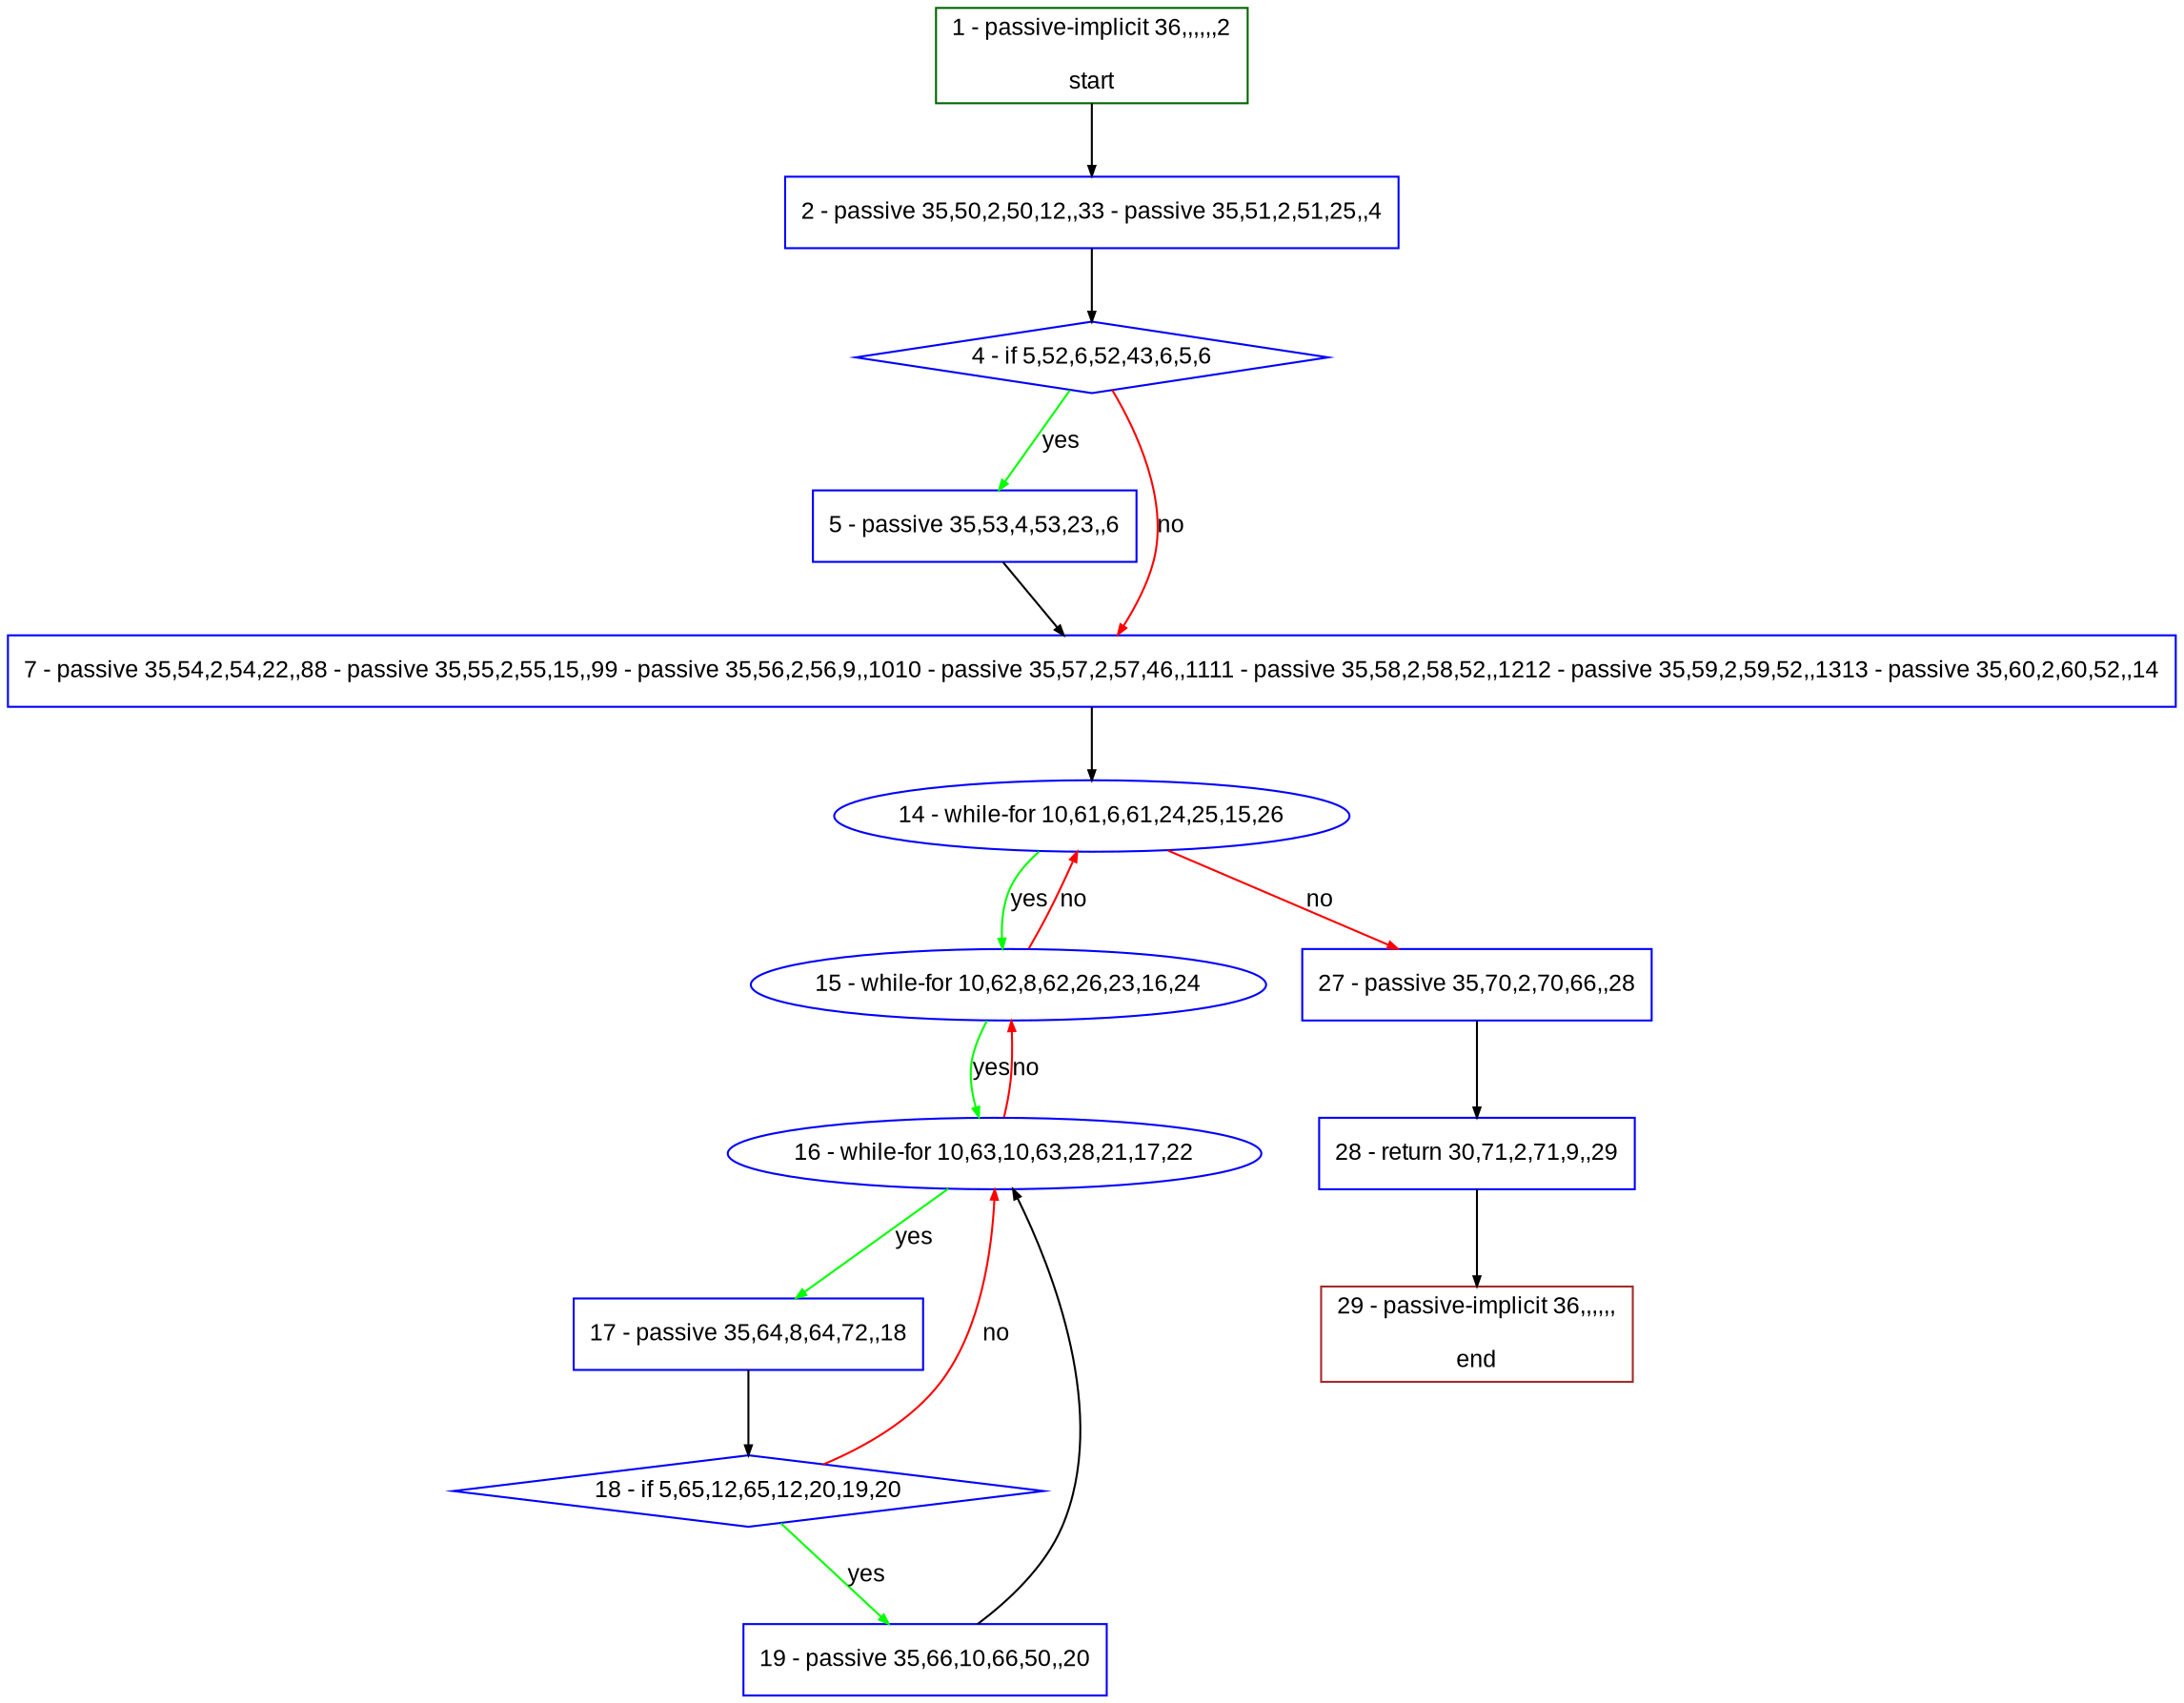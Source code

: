 digraph "" {
  graph [pack="true", label="", fontsize="12", packmode="clust", fontname="Arial", fillcolor="#FFFFCC", bgcolor="white", style="rounded,filled", compound="true"];
  node [node_initialized="no", label="", color="grey", fontsize="12", fillcolor="white", fontname="Arial", style="filled", shape="rectangle", compound="true", fixedsize="false"];
  edge [fontcolor="black", arrowhead="normal", arrowtail="none", arrowsize="0.5", ltail="", label="", color="black", fontsize="12", lhead="", fontname="Arial", dir="forward", compound="true"];
  __N1 [label="2 - passive 35,50,2,50,12,,33 - passive 35,51,2,51,25,,4", color="#0000ff", fillcolor="#ffffff", style="filled", shape="box"];
  __N2 [label="1 - passive-implicit 36,,,,,,2\n\nstart", color="#006400", fillcolor="#ffffff", style="filled", shape="box"];
  __N3 [label="4 - if 5,52,6,52,43,6,5,6", color="#0000ff", fillcolor="#ffffff", style="filled", shape="diamond"];
  __N4 [label="5 - passive 35,53,4,53,23,,6", color="#0000ff", fillcolor="#ffffff", style="filled", shape="box"];
  __N5 [label="7 - passive 35,54,2,54,22,,88 - passive 35,55,2,55,15,,99 - passive 35,56,2,56,9,,1010 - passive 35,57,2,57,46,,1111 - passive 35,58,2,58,52,,1212 - passive 35,59,2,59,52,,1313 - passive 35,60,2,60,52,,14", color="#0000ff", fillcolor="#ffffff", style="filled", shape="box"];
  __N6 [label="14 - while-for 10,61,6,61,24,25,15,26", color="#0000ff", fillcolor="#ffffff", style="filled", shape="oval"];
  __N7 [label="15 - while-for 10,62,8,62,26,23,16,24", color="#0000ff", fillcolor="#ffffff", style="filled", shape="oval"];
  __N8 [label="27 - passive 35,70,2,70,66,,28", color="#0000ff", fillcolor="#ffffff", style="filled", shape="box"];
  __N9 [label="16 - while-for 10,63,10,63,28,21,17,22", color="#0000ff", fillcolor="#ffffff", style="filled", shape="oval"];
  __N10 [label="17 - passive 35,64,8,64,72,,18", color="#0000ff", fillcolor="#ffffff", style="filled", shape="box"];
  __N11 [label="18 - if 5,65,12,65,12,20,19,20", color="#0000ff", fillcolor="#ffffff", style="filled", shape="diamond"];
  __N12 [label="19 - passive 35,66,10,66,50,,20", color="#0000ff", fillcolor="#ffffff", style="filled", shape="box"];
  __N13 [label="28 - return 30,71,2,71,9,,29", color="#0000ff", fillcolor="#ffffff", style="filled", shape="box"];
  __N14 [label="29 - passive-implicit 36,,,,,,\n\nend", color="#a52a2a", fillcolor="#ffffff", style="filled", shape="box"];
  __N2 -> __N1 [arrowhead="normal", arrowtail="none", color="#000000", label="", dir="forward"];
  __N1 -> __N3 [arrowhead="normal", arrowtail="none", color="#000000", label="", dir="forward"];
  __N3 -> __N4 [arrowhead="normal", arrowtail="none", color="#00ff00", label="yes", dir="forward"];
  __N3 -> __N5 [arrowhead="normal", arrowtail="none", color="#ff0000", label="no", dir="forward"];
  __N4 -> __N5 [arrowhead="normal", arrowtail="none", color="#000000", label="", dir="forward"];
  __N5 -> __N6 [arrowhead="normal", arrowtail="none", color="#000000", label="", dir="forward"];
  __N6 -> __N7 [arrowhead="normal", arrowtail="none", color="#00ff00", label="yes", dir="forward"];
  __N7 -> __N6 [arrowhead="normal", arrowtail="none", color="#ff0000", label="no", dir="forward"];
  __N6 -> __N8 [arrowhead="normal", arrowtail="none", color="#ff0000", label="no", dir="forward"];
  __N7 -> __N9 [arrowhead="normal", arrowtail="none", color="#00ff00", label="yes", dir="forward"];
  __N9 -> __N7 [arrowhead="normal", arrowtail="none", color="#ff0000", label="no", dir="forward"];
  __N9 -> __N10 [arrowhead="normal", arrowtail="none", color="#00ff00", label="yes", dir="forward"];
  __N10 -> __N11 [arrowhead="normal", arrowtail="none", color="#000000", label="", dir="forward"];
  __N11 -> __N9 [arrowhead="normal", arrowtail="none", color="#ff0000", label="no", dir="forward"];
  __N11 -> __N12 [arrowhead="normal", arrowtail="none", color="#00ff00", label="yes", dir="forward"];
  __N12 -> __N9 [arrowhead="normal", arrowtail="none", color="#000000", label="", dir="forward"];
  __N8 -> __N13 [arrowhead="normal", arrowtail="none", color="#000000", label="", dir="forward"];
  __N13 -> __N14 [arrowhead="normal", arrowtail="none", color="#000000", label="", dir="forward"];
}
